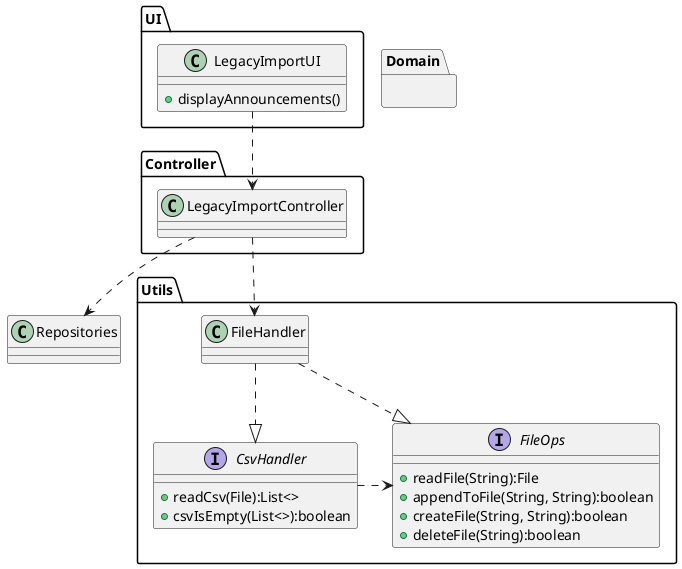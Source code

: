 @startuml
'https://plantuml.com/class-diagram
skinparam shadowing false
allowmixing

package UI {
    class LegacyImportUI{
        +displayAnnouncements()
    }
}

package Controller {
    class LegacyImportController{}
}

package Utils{
    class FileHandler
    interface CsvHandler{
        +readCsv(File):List<>
        +csvIsEmpty(List<>):boolean
    }
    interface FileOps

    interface FileOps{
    +readFile(String):File
    +appendToFile(String, String):boolean
    +createFile(String, String):boolean
    +deleteFile(String):boolean

    }

    FileHandler -.|> FileOps
    FileHandler -.|> CsvHandler
    CsvHandler .> FileOps
}



package Domain{
}


LegacyImportUI -[dashed]-> LegacyImportController
LegacyImportController -[dashed]-> Repositories
LegacyImportController -[dashed]-> FileHandler





@enduml